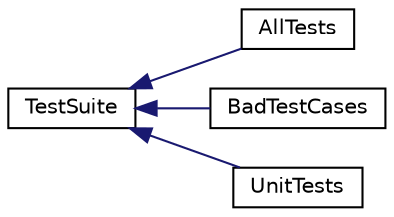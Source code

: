 digraph "Graphical Class Hierarchy"
{
  edge [fontname="Helvetica",fontsize="10",labelfontname="Helvetica",labelfontsize="10"];
  node [fontname="Helvetica",fontsize="10",shape=record];
  rankdir="LR";
  Node1 [label="TestSuite",height=0.2,width=0.4,color="black", fillcolor="white", style="filled",URL="$class_test_suite.html"];
  Node1 -> Node2 [dir="back",color="midnightblue",fontsize="10",style="solid",fontname="Helvetica"];
  Node2 [label="AllTests",height=0.2,width=0.4,color="black", fillcolor="white", style="filled",URL="$class_all_tests.html"];
  Node1 -> Node3 [dir="back",color="midnightblue",fontsize="10",style="solid",fontname="Helvetica"];
  Node3 [label="BadTestCases",height=0.2,width=0.4,color="black", fillcolor="white", style="filled",URL="$class_bad_test_cases.html"];
  Node1 -> Node4 [dir="back",color="midnightblue",fontsize="10",style="solid",fontname="Helvetica"];
  Node4 [label="UnitTests",height=0.2,width=0.4,color="black", fillcolor="white", style="filled",URL="$class_unit_tests.html"];
}
